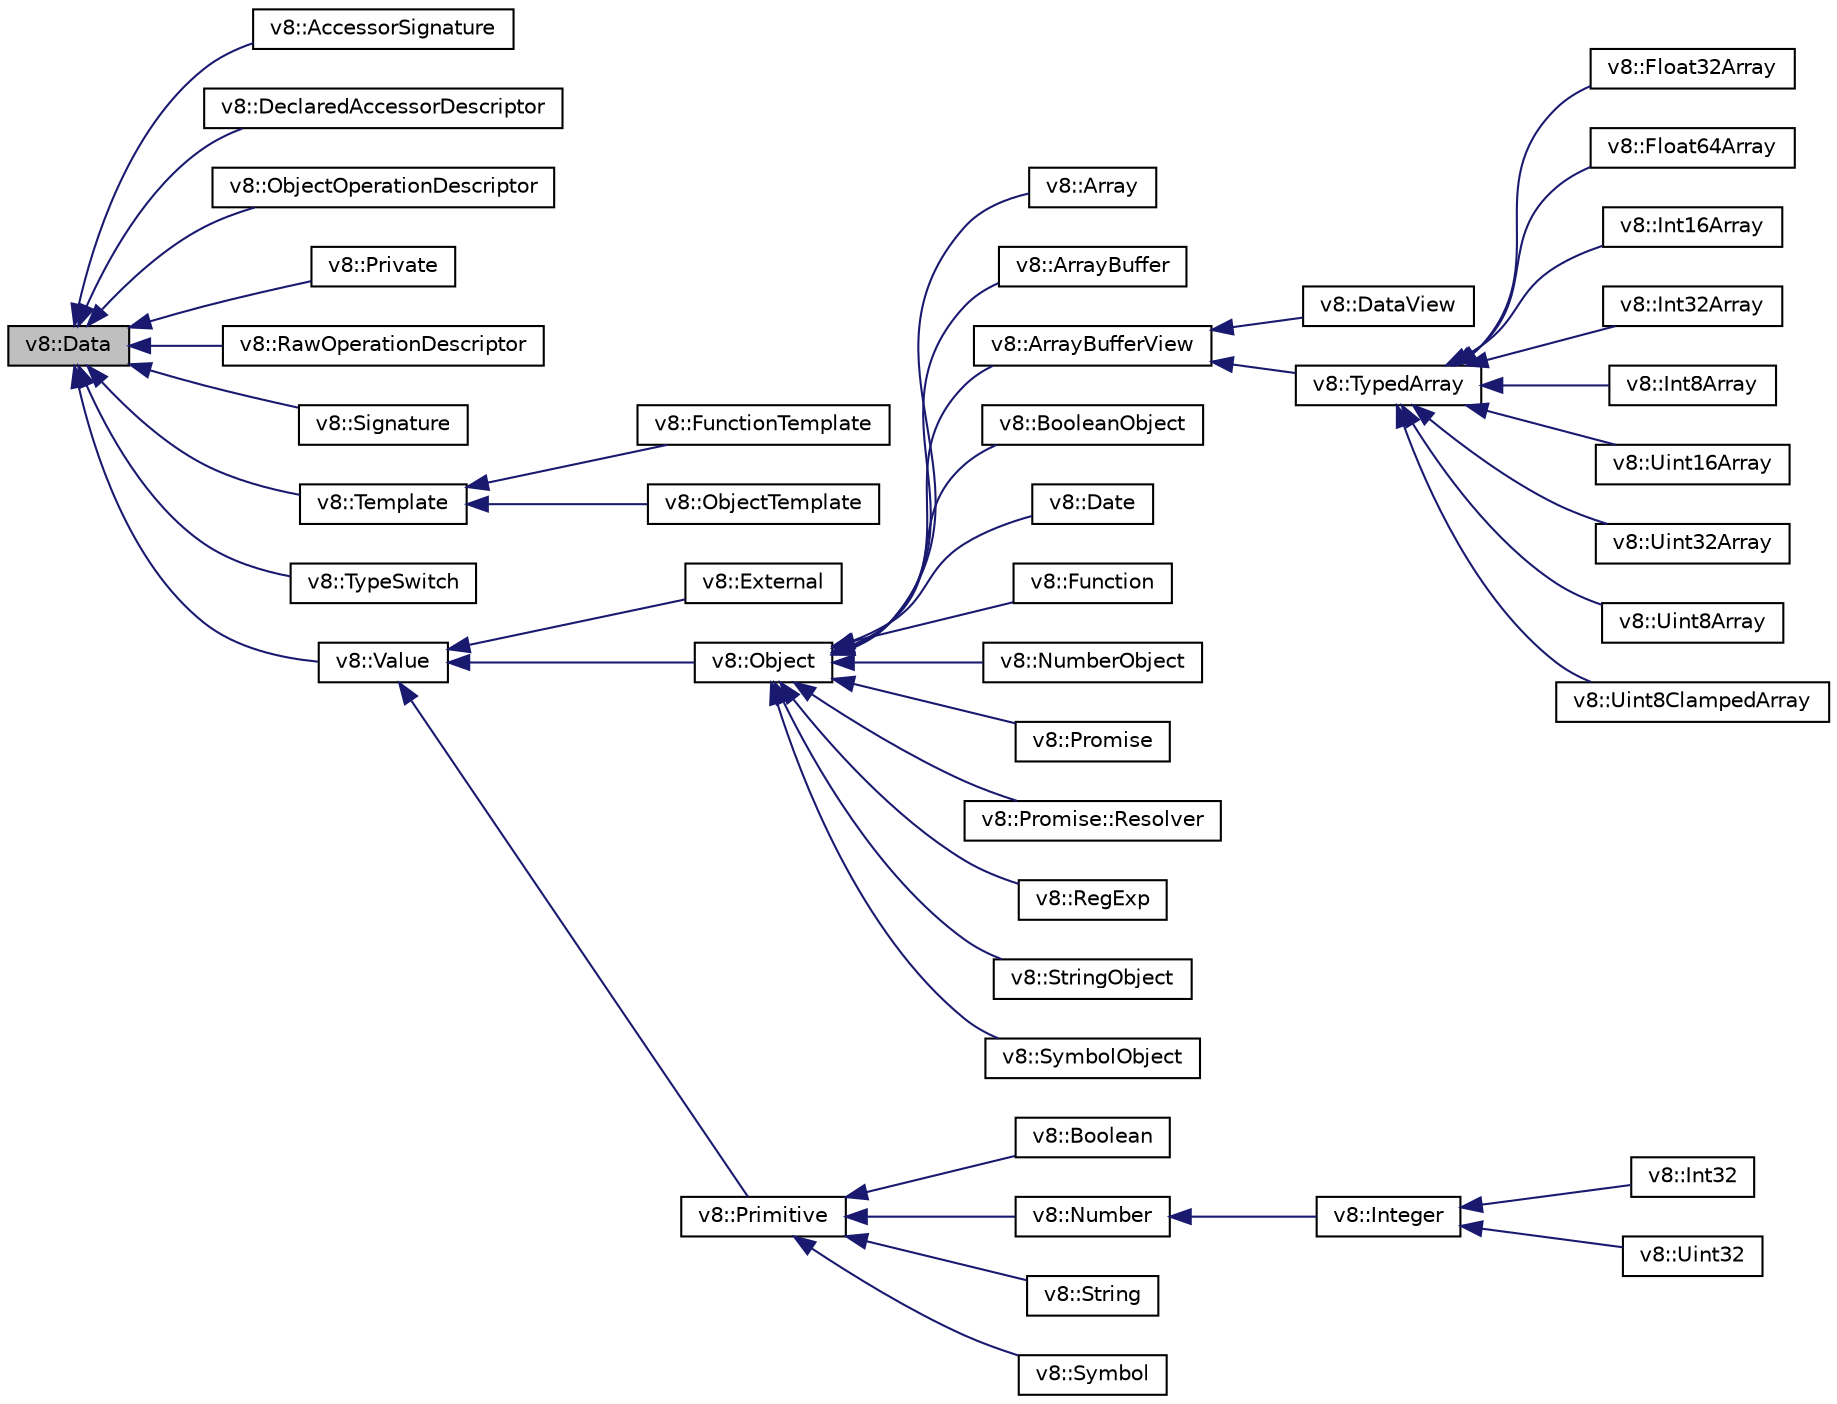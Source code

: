 digraph "v8::Data"
{
  edge [fontname="Helvetica",fontsize="10",labelfontname="Helvetica",labelfontsize="10"];
  node [fontname="Helvetica",fontsize="10",shape=record];
  rankdir="LR";
  Node1 [label="v8::Data",height=0.2,width=0.4,color="black", fillcolor="grey75", style="filled", fontcolor="black"];
  Node1 -> Node2 [dir="back",color="midnightblue",fontsize="10",style="solid",fontname="Helvetica"];
  Node2 [label="v8::AccessorSignature",height=0.2,width=0.4,color="black", fillcolor="white", style="filled",URL="$classv8_1_1AccessorSignature.html"];
  Node1 -> Node3 [dir="back",color="midnightblue",fontsize="10",style="solid",fontname="Helvetica"];
  Node3 [label="v8::DeclaredAccessorDescriptor",height=0.2,width=0.4,color="black", fillcolor="white", style="filled",URL="$classv8_1_1DeclaredAccessorDescriptor.html"];
  Node1 -> Node4 [dir="back",color="midnightblue",fontsize="10",style="solid",fontname="Helvetica"];
  Node4 [label="v8::ObjectOperationDescriptor",height=0.2,width=0.4,color="black", fillcolor="white", style="filled",URL="$classv8_1_1ObjectOperationDescriptor.html"];
  Node1 -> Node5 [dir="back",color="midnightblue",fontsize="10",style="solid",fontname="Helvetica"];
  Node5 [label="v8::Private",height=0.2,width=0.4,color="black", fillcolor="white", style="filled",URL="$classv8_1_1Private.html"];
  Node1 -> Node6 [dir="back",color="midnightblue",fontsize="10",style="solid",fontname="Helvetica"];
  Node6 [label="v8::RawOperationDescriptor",height=0.2,width=0.4,color="black", fillcolor="white", style="filled",URL="$classv8_1_1RawOperationDescriptor.html"];
  Node1 -> Node7 [dir="back",color="midnightblue",fontsize="10",style="solid",fontname="Helvetica"];
  Node7 [label="v8::Signature",height=0.2,width=0.4,color="black", fillcolor="white", style="filled",URL="$classv8_1_1Signature.html"];
  Node1 -> Node8 [dir="back",color="midnightblue",fontsize="10",style="solid",fontname="Helvetica"];
  Node8 [label="v8::Template",height=0.2,width=0.4,color="black", fillcolor="white", style="filled",URL="$classv8_1_1Template.html"];
  Node8 -> Node9 [dir="back",color="midnightblue",fontsize="10",style="solid",fontname="Helvetica"];
  Node9 [label="v8::FunctionTemplate",height=0.2,width=0.4,color="black", fillcolor="white", style="filled",URL="$classv8_1_1FunctionTemplate.html"];
  Node8 -> Node10 [dir="back",color="midnightblue",fontsize="10",style="solid",fontname="Helvetica"];
  Node10 [label="v8::ObjectTemplate",height=0.2,width=0.4,color="black", fillcolor="white", style="filled",URL="$classv8_1_1ObjectTemplate.html"];
  Node1 -> Node11 [dir="back",color="midnightblue",fontsize="10",style="solid",fontname="Helvetica"];
  Node11 [label="v8::TypeSwitch",height=0.2,width=0.4,color="black", fillcolor="white", style="filled",URL="$classv8_1_1TypeSwitch.html"];
  Node1 -> Node12 [dir="back",color="midnightblue",fontsize="10",style="solid",fontname="Helvetica"];
  Node12 [label="v8::Value",height=0.2,width=0.4,color="black", fillcolor="white", style="filled",URL="$classv8_1_1Value.html"];
  Node12 -> Node13 [dir="back",color="midnightblue",fontsize="10",style="solid",fontname="Helvetica"];
  Node13 [label="v8::External",height=0.2,width=0.4,color="black", fillcolor="white", style="filled",URL="$classv8_1_1External.html"];
  Node12 -> Node14 [dir="back",color="midnightblue",fontsize="10",style="solid",fontname="Helvetica"];
  Node14 [label="v8::Object",height=0.2,width=0.4,color="black", fillcolor="white", style="filled",URL="$classv8_1_1Object.html"];
  Node14 -> Node15 [dir="back",color="midnightblue",fontsize="10",style="solid",fontname="Helvetica"];
  Node15 [label="v8::Array",height=0.2,width=0.4,color="black", fillcolor="white", style="filled",URL="$classv8_1_1Array.html"];
  Node14 -> Node16 [dir="back",color="midnightblue",fontsize="10",style="solid",fontname="Helvetica"];
  Node16 [label="v8::ArrayBuffer",height=0.2,width=0.4,color="black", fillcolor="white", style="filled",URL="$classv8_1_1ArrayBuffer.html"];
  Node14 -> Node17 [dir="back",color="midnightblue",fontsize="10",style="solid",fontname="Helvetica"];
  Node17 [label="v8::ArrayBufferView",height=0.2,width=0.4,color="black", fillcolor="white", style="filled",URL="$classv8_1_1ArrayBufferView.html"];
  Node17 -> Node18 [dir="back",color="midnightblue",fontsize="10",style="solid",fontname="Helvetica"];
  Node18 [label="v8::DataView",height=0.2,width=0.4,color="black", fillcolor="white", style="filled",URL="$classv8_1_1DataView.html"];
  Node17 -> Node19 [dir="back",color="midnightblue",fontsize="10",style="solid",fontname="Helvetica"];
  Node19 [label="v8::TypedArray",height=0.2,width=0.4,color="black", fillcolor="white", style="filled",URL="$classv8_1_1TypedArray.html"];
  Node19 -> Node20 [dir="back",color="midnightblue",fontsize="10",style="solid",fontname="Helvetica"];
  Node20 [label="v8::Float32Array",height=0.2,width=0.4,color="black", fillcolor="white", style="filled",URL="$classv8_1_1Float32Array.html"];
  Node19 -> Node21 [dir="back",color="midnightblue",fontsize="10",style="solid",fontname="Helvetica"];
  Node21 [label="v8::Float64Array",height=0.2,width=0.4,color="black", fillcolor="white", style="filled",URL="$classv8_1_1Float64Array.html"];
  Node19 -> Node22 [dir="back",color="midnightblue",fontsize="10",style="solid",fontname="Helvetica"];
  Node22 [label="v8::Int16Array",height=0.2,width=0.4,color="black", fillcolor="white", style="filled",URL="$classv8_1_1Int16Array.html"];
  Node19 -> Node23 [dir="back",color="midnightblue",fontsize="10",style="solid",fontname="Helvetica"];
  Node23 [label="v8::Int32Array",height=0.2,width=0.4,color="black", fillcolor="white", style="filled",URL="$classv8_1_1Int32Array.html"];
  Node19 -> Node24 [dir="back",color="midnightblue",fontsize="10",style="solid",fontname="Helvetica"];
  Node24 [label="v8::Int8Array",height=0.2,width=0.4,color="black", fillcolor="white", style="filled",URL="$classv8_1_1Int8Array.html"];
  Node19 -> Node25 [dir="back",color="midnightblue",fontsize="10",style="solid",fontname="Helvetica"];
  Node25 [label="v8::Uint16Array",height=0.2,width=0.4,color="black", fillcolor="white", style="filled",URL="$classv8_1_1Uint16Array.html"];
  Node19 -> Node26 [dir="back",color="midnightblue",fontsize="10",style="solid",fontname="Helvetica"];
  Node26 [label="v8::Uint32Array",height=0.2,width=0.4,color="black", fillcolor="white", style="filled",URL="$classv8_1_1Uint32Array.html"];
  Node19 -> Node27 [dir="back",color="midnightblue",fontsize="10",style="solid",fontname="Helvetica"];
  Node27 [label="v8::Uint8Array",height=0.2,width=0.4,color="black", fillcolor="white", style="filled",URL="$classv8_1_1Uint8Array.html"];
  Node19 -> Node28 [dir="back",color="midnightblue",fontsize="10",style="solid",fontname="Helvetica"];
  Node28 [label="v8::Uint8ClampedArray",height=0.2,width=0.4,color="black", fillcolor="white", style="filled",URL="$classv8_1_1Uint8ClampedArray.html"];
  Node14 -> Node29 [dir="back",color="midnightblue",fontsize="10",style="solid",fontname="Helvetica"];
  Node29 [label="v8::BooleanObject",height=0.2,width=0.4,color="black", fillcolor="white", style="filled",URL="$classv8_1_1BooleanObject.html"];
  Node14 -> Node30 [dir="back",color="midnightblue",fontsize="10",style="solid",fontname="Helvetica"];
  Node30 [label="v8::Date",height=0.2,width=0.4,color="black", fillcolor="white", style="filled",URL="$classv8_1_1Date.html"];
  Node14 -> Node31 [dir="back",color="midnightblue",fontsize="10",style="solid",fontname="Helvetica"];
  Node31 [label="v8::Function",height=0.2,width=0.4,color="black", fillcolor="white", style="filled",URL="$classv8_1_1Function.html"];
  Node14 -> Node32 [dir="back",color="midnightblue",fontsize="10",style="solid",fontname="Helvetica"];
  Node32 [label="v8::NumberObject",height=0.2,width=0.4,color="black", fillcolor="white", style="filled",URL="$classv8_1_1NumberObject.html"];
  Node14 -> Node33 [dir="back",color="midnightblue",fontsize="10",style="solid",fontname="Helvetica"];
  Node33 [label="v8::Promise",height=0.2,width=0.4,color="black", fillcolor="white", style="filled",URL="$classv8_1_1Promise.html"];
  Node14 -> Node34 [dir="back",color="midnightblue",fontsize="10",style="solid",fontname="Helvetica"];
  Node34 [label="v8::Promise::Resolver",height=0.2,width=0.4,color="black", fillcolor="white", style="filled",URL="$classv8_1_1Promise_1_1Resolver.html"];
  Node14 -> Node35 [dir="back",color="midnightblue",fontsize="10",style="solid",fontname="Helvetica"];
  Node35 [label="v8::RegExp",height=0.2,width=0.4,color="black", fillcolor="white", style="filled",URL="$classv8_1_1RegExp.html"];
  Node14 -> Node36 [dir="back",color="midnightblue",fontsize="10",style="solid",fontname="Helvetica"];
  Node36 [label="v8::StringObject",height=0.2,width=0.4,color="black", fillcolor="white", style="filled",URL="$classv8_1_1StringObject.html"];
  Node14 -> Node37 [dir="back",color="midnightblue",fontsize="10",style="solid",fontname="Helvetica"];
  Node37 [label="v8::SymbolObject",height=0.2,width=0.4,color="black", fillcolor="white", style="filled",URL="$classv8_1_1SymbolObject.html"];
  Node12 -> Node38 [dir="back",color="midnightblue",fontsize="10",style="solid",fontname="Helvetica"];
  Node38 [label="v8::Primitive",height=0.2,width=0.4,color="black", fillcolor="white", style="filled",URL="$classv8_1_1Primitive.html"];
  Node38 -> Node39 [dir="back",color="midnightblue",fontsize="10",style="solid",fontname="Helvetica"];
  Node39 [label="v8::Boolean",height=0.2,width=0.4,color="black", fillcolor="white", style="filled",URL="$classv8_1_1Boolean.html"];
  Node38 -> Node40 [dir="back",color="midnightblue",fontsize="10",style="solid",fontname="Helvetica"];
  Node40 [label="v8::Number",height=0.2,width=0.4,color="black", fillcolor="white", style="filled",URL="$classv8_1_1Number.html"];
  Node40 -> Node41 [dir="back",color="midnightblue",fontsize="10",style="solid",fontname="Helvetica"];
  Node41 [label="v8::Integer",height=0.2,width=0.4,color="black", fillcolor="white", style="filled",URL="$classv8_1_1Integer.html"];
  Node41 -> Node42 [dir="back",color="midnightblue",fontsize="10",style="solid",fontname="Helvetica"];
  Node42 [label="v8::Int32",height=0.2,width=0.4,color="black", fillcolor="white", style="filled",URL="$classv8_1_1Int32.html"];
  Node41 -> Node43 [dir="back",color="midnightblue",fontsize="10",style="solid",fontname="Helvetica"];
  Node43 [label="v8::Uint32",height=0.2,width=0.4,color="black", fillcolor="white", style="filled",URL="$classv8_1_1Uint32.html"];
  Node38 -> Node44 [dir="back",color="midnightblue",fontsize="10",style="solid",fontname="Helvetica"];
  Node44 [label="v8::String",height=0.2,width=0.4,color="black", fillcolor="white", style="filled",URL="$classv8_1_1String.html"];
  Node38 -> Node45 [dir="back",color="midnightblue",fontsize="10",style="solid",fontname="Helvetica"];
  Node45 [label="v8::Symbol",height=0.2,width=0.4,color="black", fillcolor="white", style="filled",URL="$classv8_1_1Symbol.html"];
}

